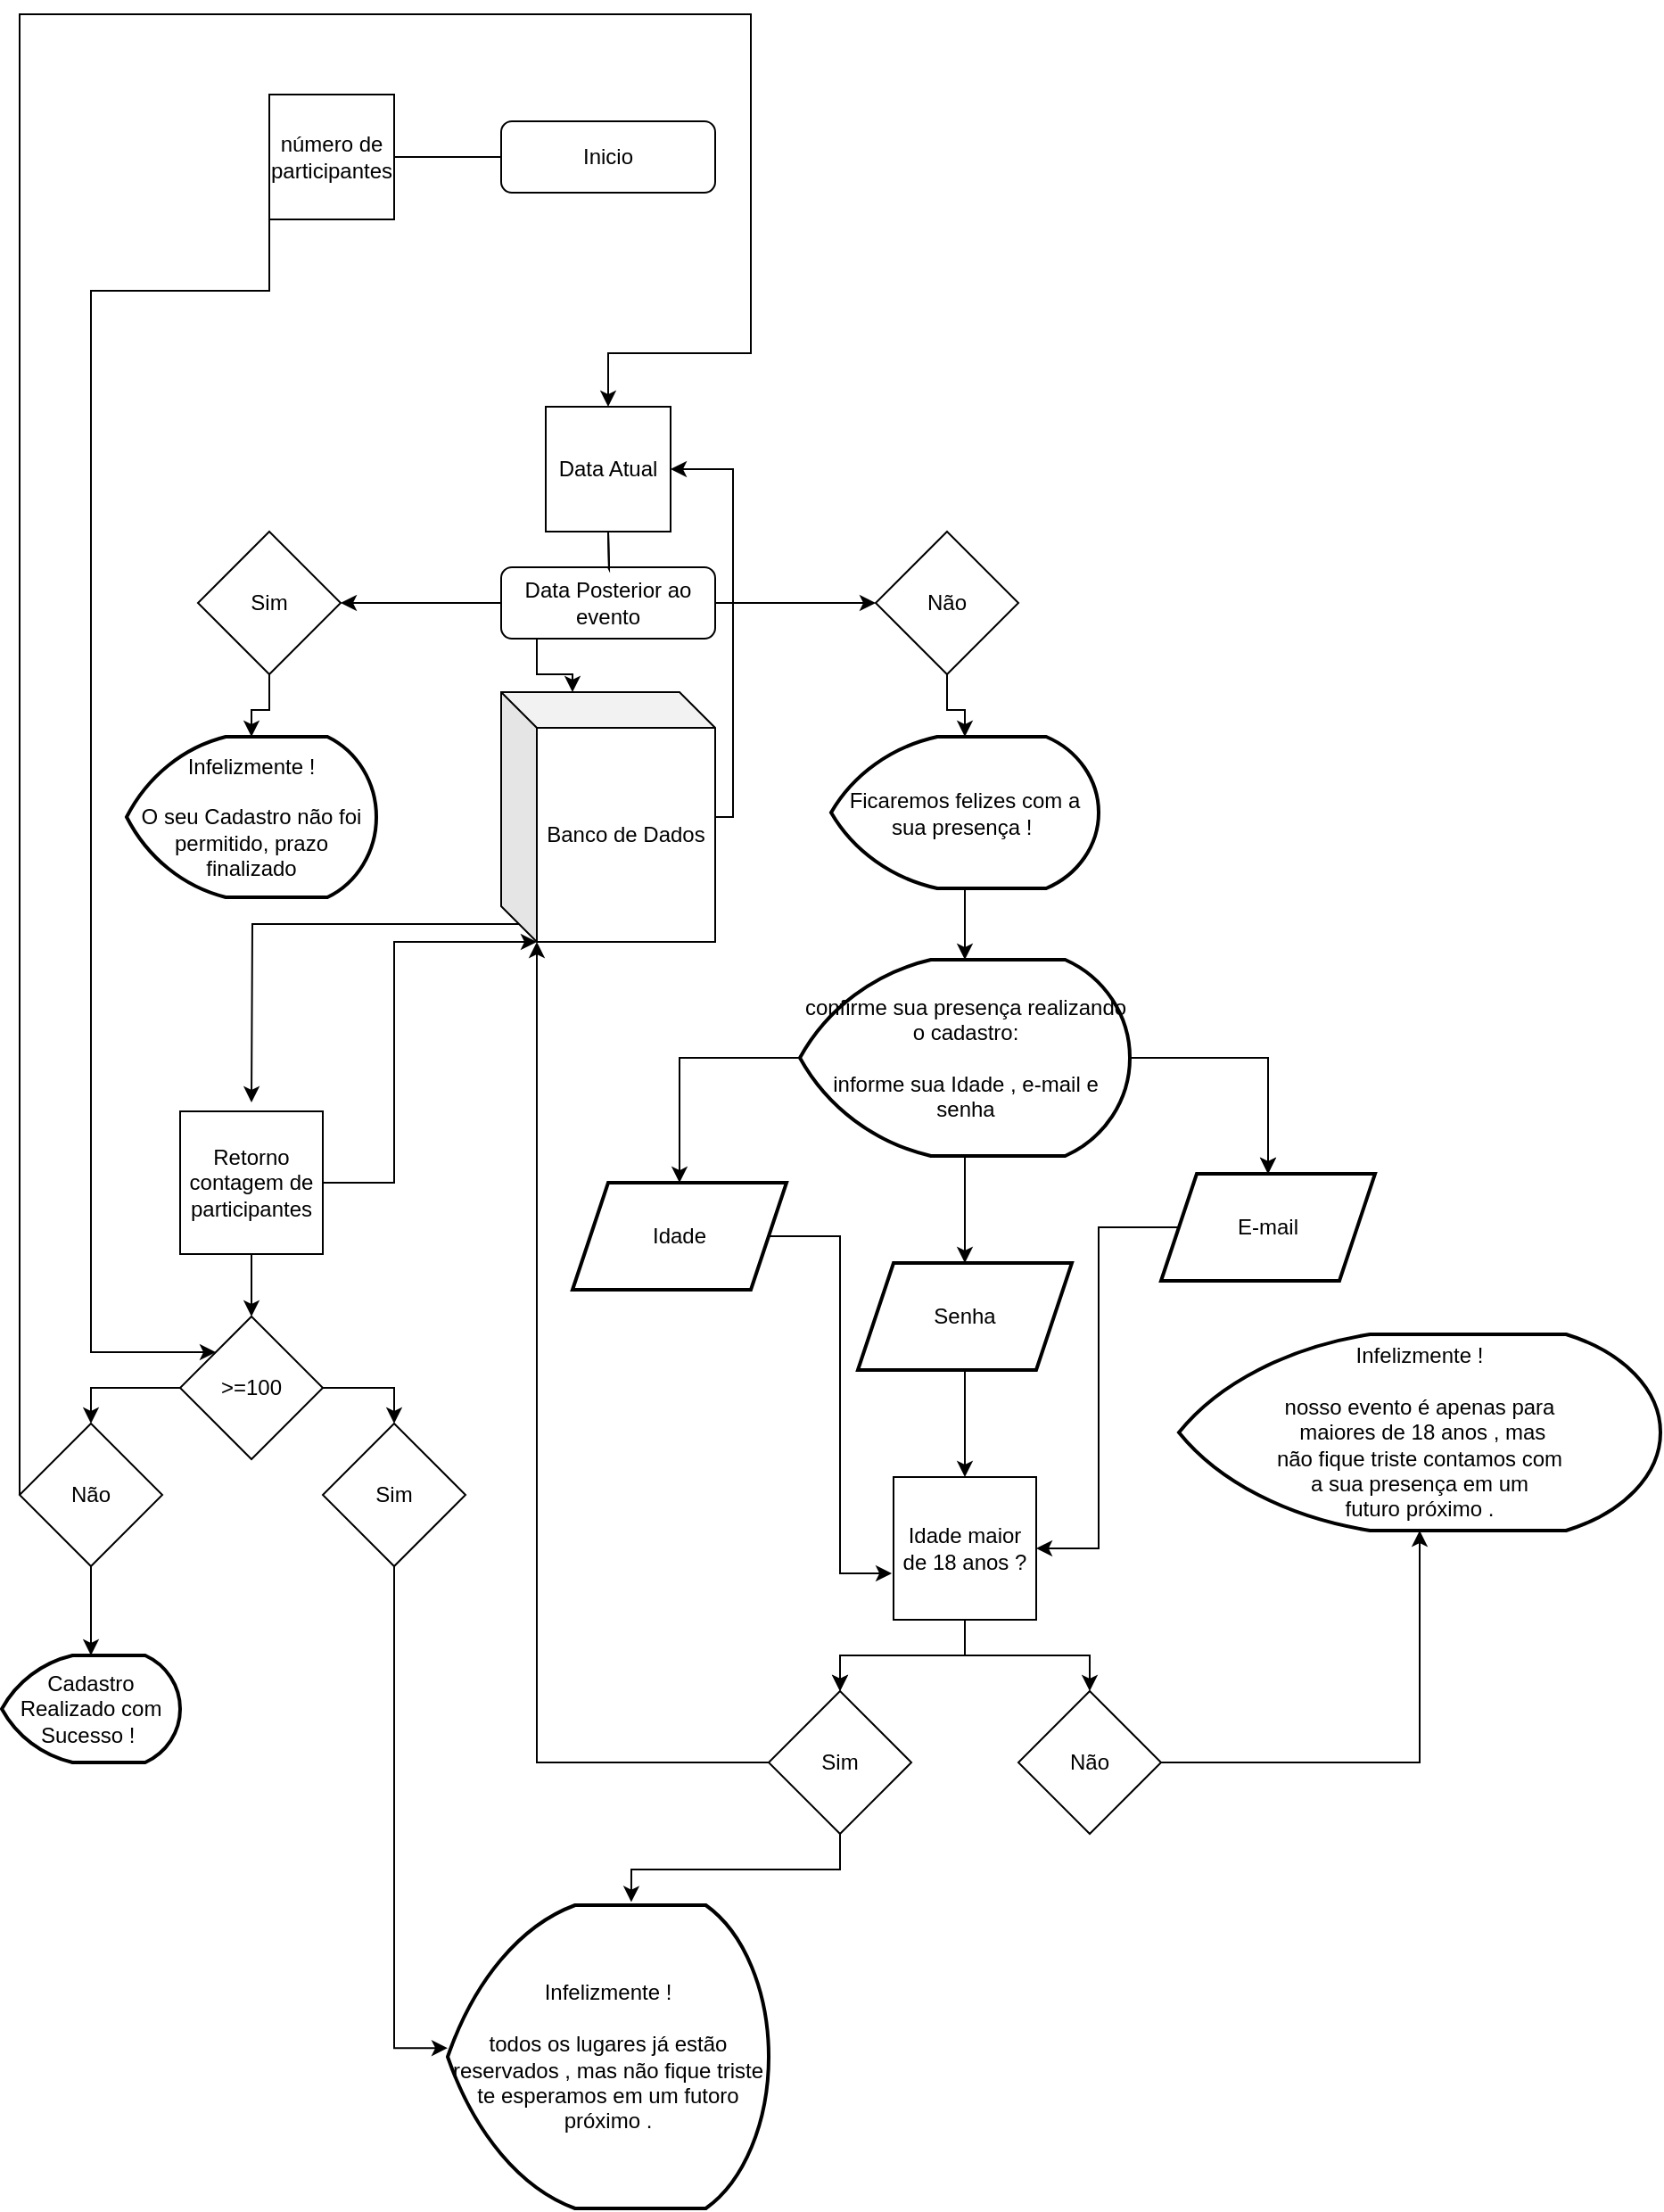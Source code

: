 <mxfile version="15.1.2" type="github">
  <diagram id="C5RBs43oDa-KdzZeNtuy" name="Page-1">
    <mxGraphModel dx="1658" dy="3552" grid="1" gridSize="10" guides="1" tooltips="1" connect="1" arrows="1" fold="1" page="1" pageScale="1" pageWidth="827" pageHeight="1169" math="0" shadow="0">
      <root>
        <mxCell id="WIyWlLk6GJQsqaUBKTNV-0" />
        <mxCell id="WIyWlLk6GJQsqaUBKTNV-1" parent="WIyWlLk6GJQsqaUBKTNV-0" />
        <mxCell id="WIyWlLk6GJQsqaUBKTNV-3" value="Inicio" style="rounded=1;whiteSpace=wrap;html=1;fontSize=12;glass=0;strokeWidth=1;shadow=0;" parent="WIyWlLk6GJQsqaUBKTNV-1" vertex="1">
          <mxGeometry x="160" y="-10" width="120" height="40" as="geometry" />
        </mxCell>
        <mxCell id="gCaXQq5eLGvO7MBOfzi9-6" value="" style="edgeStyle=orthogonalEdgeStyle;rounded=0;orthogonalLoop=1;jettySize=auto;html=1;" edge="1" parent="WIyWlLk6GJQsqaUBKTNV-1" target="WIyWlLk6GJQsqaUBKTNV-7">
          <mxGeometry relative="1" as="geometry">
            <mxPoint x="220" y="220" as="sourcePoint" />
          </mxGeometry>
        </mxCell>
        <mxCell id="gCaXQq5eLGvO7MBOfzi9-11" value="" style="edgeStyle=orthogonalEdgeStyle;rounded=0;orthogonalLoop=1;jettySize=auto;html=1;" edge="1" parent="WIyWlLk6GJQsqaUBKTNV-1" source="WIyWlLk6GJQsqaUBKTNV-7">
          <mxGeometry relative="1" as="geometry">
            <mxPoint x="70" y="260" as="targetPoint" />
          </mxGeometry>
        </mxCell>
        <mxCell id="gCaXQq5eLGvO7MBOfzi9-13" value="" style="edgeStyle=orthogonalEdgeStyle;rounded=0;orthogonalLoop=1;jettySize=auto;html=1;" edge="1" parent="WIyWlLk6GJQsqaUBKTNV-1" source="WIyWlLk6GJQsqaUBKTNV-7">
          <mxGeometry relative="1" as="geometry">
            <mxPoint x="370" y="260" as="targetPoint" />
          </mxGeometry>
        </mxCell>
        <mxCell id="gCaXQq5eLGvO7MBOfzi9-15" value="" style="edgeStyle=orthogonalEdgeStyle;rounded=0;orthogonalLoop=1;jettySize=auto;html=1;" edge="1" parent="WIyWlLk6GJQsqaUBKTNV-1" source="WIyWlLk6GJQsqaUBKTNV-7" target="gCaXQq5eLGvO7MBOfzi9-14">
          <mxGeometry relative="1" as="geometry">
            <Array as="points">
              <mxPoint x="180" y="300" />
              <mxPoint x="200" y="300" />
            </Array>
          </mxGeometry>
        </mxCell>
        <mxCell id="WIyWlLk6GJQsqaUBKTNV-7" value="Data Posterior ao evento" style="rounded=1;whiteSpace=wrap;html=1;fontSize=12;glass=0;strokeWidth=1;shadow=0;" parent="WIyWlLk6GJQsqaUBKTNV-1" vertex="1">
          <mxGeometry x="160" y="240" width="120" height="40" as="geometry" />
        </mxCell>
        <mxCell id="gCaXQq5eLGvO7MBOfzi9-7" value="" style="edgeStyle=orthogonalEdgeStyle;rounded=0;orthogonalLoop=1;jettySize=auto;html=1;endArrow=none;" edge="1" parent="WIyWlLk6GJQsqaUBKTNV-1" target="WIyWlLk6GJQsqaUBKTNV-7">
          <mxGeometry relative="1" as="geometry">
            <mxPoint x="220" y="220" as="sourcePoint" />
            <mxPoint x="220" y="290" as="targetPoint" />
          </mxGeometry>
        </mxCell>
        <mxCell id="gCaXQq5eLGvO7MBOfzi9-8" value="Data Atual" style="whiteSpace=wrap;html=1;aspect=fixed;" vertex="1" parent="WIyWlLk6GJQsqaUBKTNV-1">
          <mxGeometry x="185" y="150" width="70" height="70" as="geometry" />
        </mxCell>
        <mxCell id="gCaXQq5eLGvO7MBOfzi9-24" value="" style="edgeStyle=orthogonalEdgeStyle;rounded=0;orthogonalLoop=1;jettySize=auto;html=1;exitX=0.5;exitY=1;exitDx=0;exitDy=0;" edge="1" parent="WIyWlLk6GJQsqaUBKTNV-1" source="gCaXQq5eLGvO7MBOfzi9-51" target="gCaXQq5eLGvO7MBOfzi9-23">
          <mxGeometry relative="1" as="geometry">
            <mxPoint x="20" y="290" as="sourcePoint" />
          </mxGeometry>
        </mxCell>
        <mxCell id="gCaXQq5eLGvO7MBOfzi9-26" value="" style="edgeStyle=orthogonalEdgeStyle;rounded=0;orthogonalLoop=1;jettySize=auto;html=1;exitX=0.5;exitY=1;exitDx=0;exitDy=0;" edge="1" parent="WIyWlLk6GJQsqaUBKTNV-1" source="gCaXQq5eLGvO7MBOfzi9-52" target="gCaXQq5eLGvO7MBOfzi9-25">
          <mxGeometry relative="1" as="geometry">
            <mxPoint x="420" y="290" as="sourcePoint" />
          </mxGeometry>
        </mxCell>
        <mxCell id="gCaXQq5eLGvO7MBOfzi9-22" value="" style="edgeStyle=orthogonalEdgeStyle;rounded=0;orthogonalLoop=1;jettySize=auto;html=1;" edge="1" parent="WIyWlLk6GJQsqaUBKTNV-1" source="gCaXQq5eLGvO7MBOfzi9-14" target="gCaXQq5eLGvO7MBOfzi9-8">
          <mxGeometry relative="1" as="geometry">
            <Array as="points">
              <mxPoint x="290" y="380" />
              <mxPoint x="290" y="185" />
            </Array>
          </mxGeometry>
        </mxCell>
        <mxCell id="gCaXQq5eLGvO7MBOfzi9-56" style="edgeStyle=orthogonalEdgeStyle;rounded=0;orthogonalLoop=1;jettySize=auto;html=1;exitX=0;exitY=0;exitDx=10;exitDy=130;exitPerimeter=0;" edge="1" parent="WIyWlLk6GJQsqaUBKTNV-1" source="gCaXQq5eLGvO7MBOfzi9-14">
          <mxGeometry relative="1" as="geometry">
            <mxPoint x="20" y="540" as="targetPoint" />
          </mxGeometry>
        </mxCell>
        <mxCell id="gCaXQq5eLGvO7MBOfzi9-14" value="Banco de Dados" style="shape=cube;whiteSpace=wrap;html=1;boundedLbl=1;backgroundOutline=1;darkOpacity=0.05;darkOpacity2=0.1;" vertex="1" parent="WIyWlLk6GJQsqaUBKTNV-1">
          <mxGeometry x="160" y="310" width="120" height="140" as="geometry" />
        </mxCell>
        <mxCell id="gCaXQq5eLGvO7MBOfzi9-23" value="Infelizmente !&lt;br&gt;&lt;br&gt;O seu Cadastro não foi &lt;br&gt;permitido, prazo finalizado" style="strokeWidth=2;html=1;shape=mxgraph.flowchart.display;whiteSpace=wrap;" vertex="1" parent="WIyWlLk6GJQsqaUBKTNV-1">
          <mxGeometry x="-50" y="335" width="140" height="90" as="geometry" />
        </mxCell>
        <mxCell id="gCaXQq5eLGvO7MBOfzi9-28" value="" style="edgeStyle=orthogonalEdgeStyle;rounded=0;orthogonalLoop=1;jettySize=auto;html=1;" edge="1" parent="WIyWlLk6GJQsqaUBKTNV-1" source="gCaXQq5eLGvO7MBOfzi9-25" target="gCaXQq5eLGvO7MBOfzi9-27">
          <mxGeometry relative="1" as="geometry" />
        </mxCell>
        <mxCell id="gCaXQq5eLGvO7MBOfzi9-25" value="Ficaremos felizes com a sua presença !&amp;nbsp;" style="strokeWidth=2;html=1;shape=mxgraph.flowchart.display;whiteSpace=wrap;" vertex="1" parent="WIyWlLk6GJQsqaUBKTNV-1">
          <mxGeometry x="345" y="335" width="150" height="85" as="geometry" />
        </mxCell>
        <mxCell id="gCaXQq5eLGvO7MBOfzi9-34" value="" style="edgeStyle=orthogonalEdgeStyle;rounded=0;orthogonalLoop=1;jettySize=auto;html=1;" edge="1" parent="WIyWlLk6GJQsqaUBKTNV-1" source="gCaXQq5eLGvO7MBOfzi9-27" target="gCaXQq5eLGvO7MBOfzi9-33">
          <mxGeometry relative="1" as="geometry" />
        </mxCell>
        <mxCell id="gCaXQq5eLGvO7MBOfzi9-35" value="" style="edgeStyle=orthogonalEdgeStyle;rounded=0;orthogonalLoop=1;jettySize=auto;html=1;" edge="1" parent="WIyWlLk6GJQsqaUBKTNV-1" source="gCaXQq5eLGvO7MBOfzi9-27" target="gCaXQq5eLGvO7MBOfzi9-33">
          <mxGeometry relative="1" as="geometry" />
        </mxCell>
        <mxCell id="gCaXQq5eLGvO7MBOfzi9-37" value="" style="edgeStyle=orthogonalEdgeStyle;rounded=0;orthogonalLoop=1;jettySize=auto;html=1;" edge="1" parent="WIyWlLk6GJQsqaUBKTNV-1" source="gCaXQq5eLGvO7MBOfzi9-27" target="gCaXQq5eLGvO7MBOfzi9-36">
          <mxGeometry relative="1" as="geometry" />
        </mxCell>
        <mxCell id="gCaXQq5eLGvO7MBOfzi9-39" value="" style="edgeStyle=orthogonalEdgeStyle;rounded=0;orthogonalLoop=1;jettySize=auto;html=1;" edge="1" parent="WIyWlLk6GJQsqaUBKTNV-1" source="gCaXQq5eLGvO7MBOfzi9-27" target="gCaXQq5eLGvO7MBOfzi9-38">
          <mxGeometry relative="1" as="geometry" />
        </mxCell>
        <mxCell id="gCaXQq5eLGvO7MBOfzi9-27" value="confirme sua presença realizando o cadastro:&lt;br&gt;&lt;br&gt;informe sua Idade , e-mail e senha" style="strokeWidth=2;html=1;shape=mxgraph.flowchart.display;whiteSpace=wrap;" vertex="1" parent="WIyWlLk6GJQsqaUBKTNV-1">
          <mxGeometry x="327.5" y="460" width="185" height="110" as="geometry" />
        </mxCell>
        <mxCell id="gCaXQq5eLGvO7MBOfzi9-42" style="edgeStyle=orthogonalEdgeStyle;rounded=0;orthogonalLoop=1;jettySize=auto;html=1;entryX=1;entryY=0.5;entryDx=0;entryDy=0;" edge="1" parent="WIyWlLk6GJQsqaUBKTNV-1" source="gCaXQq5eLGvO7MBOfzi9-33" target="gCaXQq5eLGvO7MBOfzi9-40">
          <mxGeometry relative="1" as="geometry" />
        </mxCell>
        <mxCell id="gCaXQq5eLGvO7MBOfzi9-33" value="E-mail" style="shape=parallelogram;perimeter=parallelogramPerimeter;whiteSpace=wrap;html=1;fixedSize=1;strokeWidth=2;" vertex="1" parent="WIyWlLk6GJQsqaUBKTNV-1">
          <mxGeometry x="530" y="580" width="120" height="60" as="geometry" />
        </mxCell>
        <mxCell id="gCaXQq5eLGvO7MBOfzi9-43" style="edgeStyle=orthogonalEdgeStyle;rounded=0;orthogonalLoop=1;jettySize=auto;html=1;entryX=-0.012;entryY=0.675;entryDx=0;entryDy=0;entryPerimeter=0;" edge="1" parent="WIyWlLk6GJQsqaUBKTNV-1" source="gCaXQq5eLGvO7MBOfzi9-36" target="gCaXQq5eLGvO7MBOfzi9-40">
          <mxGeometry relative="1" as="geometry" />
        </mxCell>
        <mxCell id="gCaXQq5eLGvO7MBOfzi9-36" value="Idade" style="shape=parallelogram;perimeter=parallelogramPerimeter;whiteSpace=wrap;html=1;fixedSize=1;strokeWidth=2;" vertex="1" parent="WIyWlLk6GJQsqaUBKTNV-1">
          <mxGeometry x="200" y="585" width="120" height="60" as="geometry" />
        </mxCell>
        <mxCell id="gCaXQq5eLGvO7MBOfzi9-41" value="" style="edgeStyle=orthogonalEdgeStyle;rounded=0;orthogonalLoop=1;jettySize=auto;html=1;" edge="1" parent="WIyWlLk6GJQsqaUBKTNV-1" source="gCaXQq5eLGvO7MBOfzi9-38" target="gCaXQq5eLGvO7MBOfzi9-40">
          <mxGeometry relative="1" as="geometry" />
        </mxCell>
        <mxCell id="gCaXQq5eLGvO7MBOfzi9-38" value="Senha" style="shape=parallelogram;perimeter=parallelogramPerimeter;whiteSpace=wrap;html=1;fixedSize=1;strokeWidth=2;" vertex="1" parent="WIyWlLk6GJQsqaUBKTNV-1">
          <mxGeometry x="360" y="630" width="120" height="60" as="geometry" />
        </mxCell>
        <mxCell id="gCaXQq5eLGvO7MBOfzi9-45" value="" style="edgeStyle=orthogonalEdgeStyle;rounded=0;orthogonalLoop=1;jettySize=auto;html=1;" edge="1" parent="WIyWlLk6GJQsqaUBKTNV-1" source="gCaXQq5eLGvO7MBOfzi9-40" target="gCaXQq5eLGvO7MBOfzi9-44">
          <mxGeometry relative="1" as="geometry" />
        </mxCell>
        <mxCell id="gCaXQq5eLGvO7MBOfzi9-48" value="" style="edgeStyle=orthogonalEdgeStyle;rounded=0;orthogonalLoop=1;jettySize=auto;html=1;" edge="1" parent="WIyWlLk6GJQsqaUBKTNV-1" source="gCaXQq5eLGvO7MBOfzi9-40" target="gCaXQq5eLGvO7MBOfzi9-44">
          <mxGeometry relative="1" as="geometry" />
        </mxCell>
        <mxCell id="gCaXQq5eLGvO7MBOfzi9-50" style="edgeStyle=orthogonalEdgeStyle;rounded=0;orthogonalLoop=1;jettySize=auto;html=1;exitX=0.5;exitY=1;exitDx=0;exitDy=0;" edge="1" parent="WIyWlLk6GJQsqaUBKTNV-1" source="gCaXQq5eLGvO7MBOfzi9-40" target="gCaXQq5eLGvO7MBOfzi9-49">
          <mxGeometry relative="1" as="geometry" />
        </mxCell>
        <mxCell id="gCaXQq5eLGvO7MBOfzi9-40" value="Idade maior de 18 anos ?" style="whiteSpace=wrap;html=1;aspect=fixed;" vertex="1" parent="WIyWlLk6GJQsqaUBKTNV-1">
          <mxGeometry x="380" y="750" width="80" height="80" as="geometry" />
        </mxCell>
        <mxCell id="gCaXQq5eLGvO7MBOfzi9-53" style="edgeStyle=orthogonalEdgeStyle;rounded=0;orthogonalLoop=1;jettySize=auto;html=1;exitX=0;exitY=0.5;exitDx=0;exitDy=0;entryX=0;entryY=0;entryDx=20;entryDy=140;entryPerimeter=0;" edge="1" parent="WIyWlLk6GJQsqaUBKTNV-1" source="gCaXQq5eLGvO7MBOfzi9-44" target="gCaXQq5eLGvO7MBOfzi9-14">
          <mxGeometry relative="1" as="geometry" />
        </mxCell>
        <mxCell id="gCaXQq5eLGvO7MBOfzi9-70" style="edgeStyle=orthogonalEdgeStyle;rounded=0;orthogonalLoop=1;jettySize=auto;html=1;exitX=0.5;exitY=1;exitDx=0;exitDy=0;entryX=0.572;entryY=-0.01;entryDx=0;entryDy=0;entryPerimeter=0;" edge="1" parent="WIyWlLk6GJQsqaUBKTNV-1" source="gCaXQq5eLGvO7MBOfzi9-44" target="gCaXQq5eLGvO7MBOfzi9-71">
          <mxGeometry relative="1" as="geometry">
            <mxPoint x="120" y="990" as="targetPoint" />
          </mxGeometry>
        </mxCell>
        <mxCell id="gCaXQq5eLGvO7MBOfzi9-44" value="Sim" style="rhombus;whiteSpace=wrap;html=1;" vertex="1" parent="WIyWlLk6GJQsqaUBKTNV-1">
          <mxGeometry x="310" y="870" width="80" height="80" as="geometry" />
        </mxCell>
        <mxCell id="gCaXQq5eLGvO7MBOfzi9-54" style="edgeStyle=orthogonalEdgeStyle;rounded=0;orthogonalLoop=1;jettySize=auto;html=1;exitX=1;exitY=0.5;exitDx=0;exitDy=0;" edge="1" parent="WIyWlLk6GJQsqaUBKTNV-1" source="gCaXQq5eLGvO7MBOfzi9-49" target="gCaXQq5eLGvO7MBOfzi9-55">
          <mxGeometry relative="1" as="geometry">
            <mxPoint x="550" y="720" as="targetPoint" />
          </mxGeometry>
        </mxCell>
        <mxCell id="gCaXQq5eLGvO7MBOfzi9-49" value="Não" style="rhombus;whiteSpace=wrap;html=1;" vertex="1" parent="WIyWlLk6GJQsqaUBKTNV-1">
          <mxGeometry x="450" y="870" width="80" height="80" as="geometry" />
        </mxCell>
        <mxCell id="gCaXQq5eLGvO7MBOfzi9-51" value="Sim" style="rhombus;whiteSpace=wrap;html=1;" vertex="1" parent="WIyWlLk6GJQsqaUBKTNV-1">
          <mxGeometry x="-10" y="220" width="80" height="80" as="geometry" />
        </mxCell>
        <mxCell id="gCaXQq5eLGvO7MBOfzi9-52" value="Não" style="rhombus;whiteSpace=wrap;html=1;" vertex="1" parent="WIyWlLk6GJQsqaUBKTNV-1">
          <mxGeometry x="370" y="220" width="80" height="80" as="geometry" />
        </mxCell>
        <mxCell id="gCaXQq5eLGvO7MBOfzi9-55" value="Infelizmente !&lt;br&gt;&lt;br&gt;nosso evento é apenas para&lt;br&gt;&amp;nbsp;maiores de 18 anos , mas &lt;br&gt;não fique triste contamos com &lt;br&gt;a sua presença em um &lt;br&gt;futuro próximo ." style="strokeWidth=2;html=1;shape=mxgraph.flowchart.display;whiteSpace=wrap;" vertex="1" parent="WIyWlLk6GJQsqaUBKTNV-1">
          <mxGeometry x="540" y="670" width="270" height="110" as="geometry" />
        </mxCell>
        <mxCell id="gCaXQq5eLGvO7MBOfzi9-58" style="edgeStyle=orthogonalEdgeStyle;rounded=0;orthogonalLoop=1;jettySize=auto;html=1;exitX=1;exitY=0.5;exitDx=0;exitDy=0;entryX=0;entryY=0;entryDx=20;entryDy=140;entryPerimeter=0;" edge="1" parent="WIyWlLk6GJQsqaUBKTNV-1" source="gCaXQq5eLGvO7MBOfzi9-57" target="gCaXQq5eLGvO7MBOfzi9-14">
          <mxGeometry relative="1" as="geometry">
            <mxPoint x="140" y="450" as="targetPoint" />
            <Array as="points">
              <mxPoint x="100" y="585" />
              <mxPoint x="100" y="450" />
            </Array>
          </mxGeometry>
        </mxCell>
        <mxCell id="gCaXQq5eLGvO7MBOfzi9-62" value="" style="edgeStyle=orthogonalEdgeStyle;rounded=0;orthogonalLoop=1;jettySize=auto;html=1;" edge="1" parent="WIyWlLk6GJQsqaUBKTNV-1" source="gCaXQq5eLGvO7MBOfzi9-57" target="gCaXQq5eLGvO7MBOfzi9-61">
          <mxGeometry relative="1" as="geometry" />
        </mxCell>
        <mxCell id="gCaXQq5eLGvO7MBOfzi9-57" value="Retorno contagem de participantes" style="whiteSpace=wrap;html=1;aspect=fixed;" vertex="1" parent="WIyWlLk6GJQsqaUBKTNV-1">
          <mxGeometry x="-20" y="545" width="80" height="80" as="geometry" />
        </mxCell>
        <mxCell id="gCaXQq5eLGvO7MBOfzi9-69" style="edgeStyle=orthogonalEdgeStyle;rounded=0;orthogonalLoop=1;jettySize=auto;html=1;exitX=0.5;exitY=1;exitDx=0;exitDy=0;entryX=0;entryY=0.471;entryDx=0;entryDy=0;entryPerimeter=0;" edge="1" parent="WIyWlLk6GJQsqaUBKTNV-1" source="gCaXQq5eLGvO7MBOfzi9-59" target="gCaXQq5eLGvO7MBOfzi9-71">
          <mxGeometry relative="1" as="geometry">
            <mxPoint x="100" y="970" as="targetPoint" />
          </mxGeometry>
        </mxCell>
        <mxCell id="gCaXQq5eLGvO7MBOfzi9-59" value="Sim" style="rhombus;whiteSpace=wrap;html=1;" vertex="1" parent="WIyWlLk6GJQsqaUBKTNV-1">
          <mxGeometry x="60" y="720" width="80" height="80" as="geometry" />
        </mxCell>
        <mxCell id="gCaXQq5eLGvO7MBOfzi9-75" style="edgeStyle=orthogonalEdgeStyle;rounded=0;orthogonalLoop=1;jettySize=auto;html=1;entryX=0.5;entryY=0;entryDx=0;entryDy=0;" edge="1" parent="WIyWlLk6GJQsqaUBKTNV-1" source="gCaXQq5eLGvO7MBOfzi9-60" target="gCaXQq5eLGvO7MBOfzi9-8">
          <mxGeometry relative="1" as="geometry">
            <Array as="points">
              <mxPoint x="-110" y="-70" />
              <mxPoint x="300" y="-70" />
              <mxPoint x="300" y="120" />
              <mxPoint x="220" y="120" />
            </Array>
          </mxGeometry>
        </mxCell>
        <mxCell id="gCaXQq5eLGvO7MBOfzi9-76" style="edgeStyle=orthogonalEdgeStyle;rounded=0;orthogonalLoop=1;jettySize=auto;html=1;exitX=0.5;exitY=1;exitDx=0;exitDy=0;" edge="1" parent="WIyWlLk6GJQsqaUBKTNV-1" source="gCaXQq5eLGvO7MBOfzi9-60" target="gCaXQq5eLGvO7MBOfzi9-77">
          <mxGeometry relative="1" as="geometry">
            <mxPoint x="-70" y="880" as="targetPoint" />
          </mxGeometry>
        </mxCell>
        <mxCell id="gCaXQq5eLGvO7MBOfzi9-60" value="Não" style="rhombus;whiteSpace=wrap;html=1;" vertex="1" parent="WIyWlLk6GJQsqaUBKTNV-1">
          <mxGeometry x="-110" y="720" width="80" height="80" as="geometry" />
        </mxCell>
        <mxCell id="gCaXQq5eLGvO7MBOfzi9-67" style="edgeStyle=orthogonalEdgeStyle;rounded=0;orthogonalLoop=1;jettySize=auto;html=1;exitX=1;exitY=0.5;exitDx=0;exitDy=0;entryX=0.5;entryY=0;entryDx=0;entryDy=0;" edge="1" parent="WIyWlLk6GJQsqaUBKTNV-1" source="gCaXQq5eLGvO7MBOfzi9-61" target="gCaXQq5eLGvO7MBOfzi9-59">
          <mxGeometry relative="1" as="geometry" />
        </mxCell>
        <mxCell id="gCaXQq5eLGvO7MBOfzi9-68" style="edgeStyle=orthogonalEdgeStyle;rounded=0;orthogonalLoop=1;jettySize=auto;html=1;exitX=0;exitY=0.5;exitDx=0;exitDy=0;entryX=0.5;entryY=0;entryDx=0;entryDy=0;" edge="1" parent="WIyWlLk6GJQsqaUBKTNV-1" source="gCaXQq5eLGvO7MBOfzi9-61" target="gCaXQq5eLGvO7MBOfzi9-60">
          <mxGeometry relative="1" as="geometry" />
        </mxCell>
        <mxCell id="gCaXQq5eLGvO7MBOfzi9-61" value="&amp;gt;=100" style="rhombus;whiteSpace=wrap;html=1;" vertex="1" parent="WIyWlLk6GJQsqaUBKTNV-1">
          <mxGeometry x="-20" y="660" width="80" height="80" as="geometry" />
        </mxCell>
        <mxCell id="gCaXQq5eLGvO7MBOfzi9-71" value="Infelizmente !&lt;br&gt;&lt;br&gt;todos os lugares já estão reservados , mas não fique triste te esperamos em um futoro próximo ." style="strokeWidth=2;html=1;shape=mxgraph.flowchart.display;whiteSpace=wrap;" vertex="1" parent="WIyWlLk6GJQsqaUBKTNV-1">
          <mxGeometry x="130" y="990" width="180" height="170" as="geometry" />
        </mxCell>
        <mxCell id="gCaXQq5eLGvO7MBOfzi9-74" style="edgeStyle=orthogonalEdgeStyle;rounded=0;orthogonalLoop=1;jettySize=auto;html=1;exitX=0;exitY=0.5;exitDx=0;exitDy=0;entryX=0;entryY=0;entryDx=0;entryDy=0;" edge="1" parent="WIyWlLk6GJQsqaUBKTNV-1" source="gCaXQq5eLGvO7MBOfzi9-72" target="gCaXQq5eLGvO7MBOfzi9-61">
          <mxGeometry relative="1" as="geometry">
            <Array as="points">
              <mxPoint x="-70" y="85" />
              <mxPoint x="-70" y="680" />
            </Array>
          </mxGeometry>
        </mxCell>
        <mxCell id="gCaXQq5eLGvO7MBOfzi9-72" value="número de participantes" style="whiteSpace=wrap;html=1;aspect=fixed;" vertex="1" parent="WIyWlLk6GJQsqaUBKTNV-1">
          <mxGeometry x="30" y="-25" width="70" height="70" as="geometry" />
        </mxCell>
        <mxCell id="gCaXQq5eLGvO7MBOfzi9-73" value="" style="edgeStyle=orthogonalEdgeStyle;rounded=0;orthogonalLoop=1;jettySize=auto;html=1;endArrow=none;" edge="1" parent="WIyWlLk6GJQsqaUBKTNV-1" source="WIyWlLk6GJQsqaUBKTNV-3" target="gCaXQq5eLGvO7MBOfzi9-72">
          <mxGeometry relative="1" as="geometry">
            <mxPoint x="220" y="30" as="sourcePoint" />
            <mxPoint x="220" y="150" as="targetPoint" />
          </mxGeometry>
        </mxCell>
        <mxCell id="gCaXQq5eLGvO7MBOfzi9-77" value="Cadastro Realizado com Sucesso !&amp;nbsp;" style="strokeWidth=2;html=1;shape=mxgraph.flowchart.display;whiteSpace=wrap;" vertex="1" parent="WIyWlLk6GJQsqaUBKTNV-1">
          <mxGeometry x="-120" y="850" width="100" height="60" as="geometry" />
        </mxCell>
      </root>
    </mxGraphModel>
  </diagram>
</mxfile>
